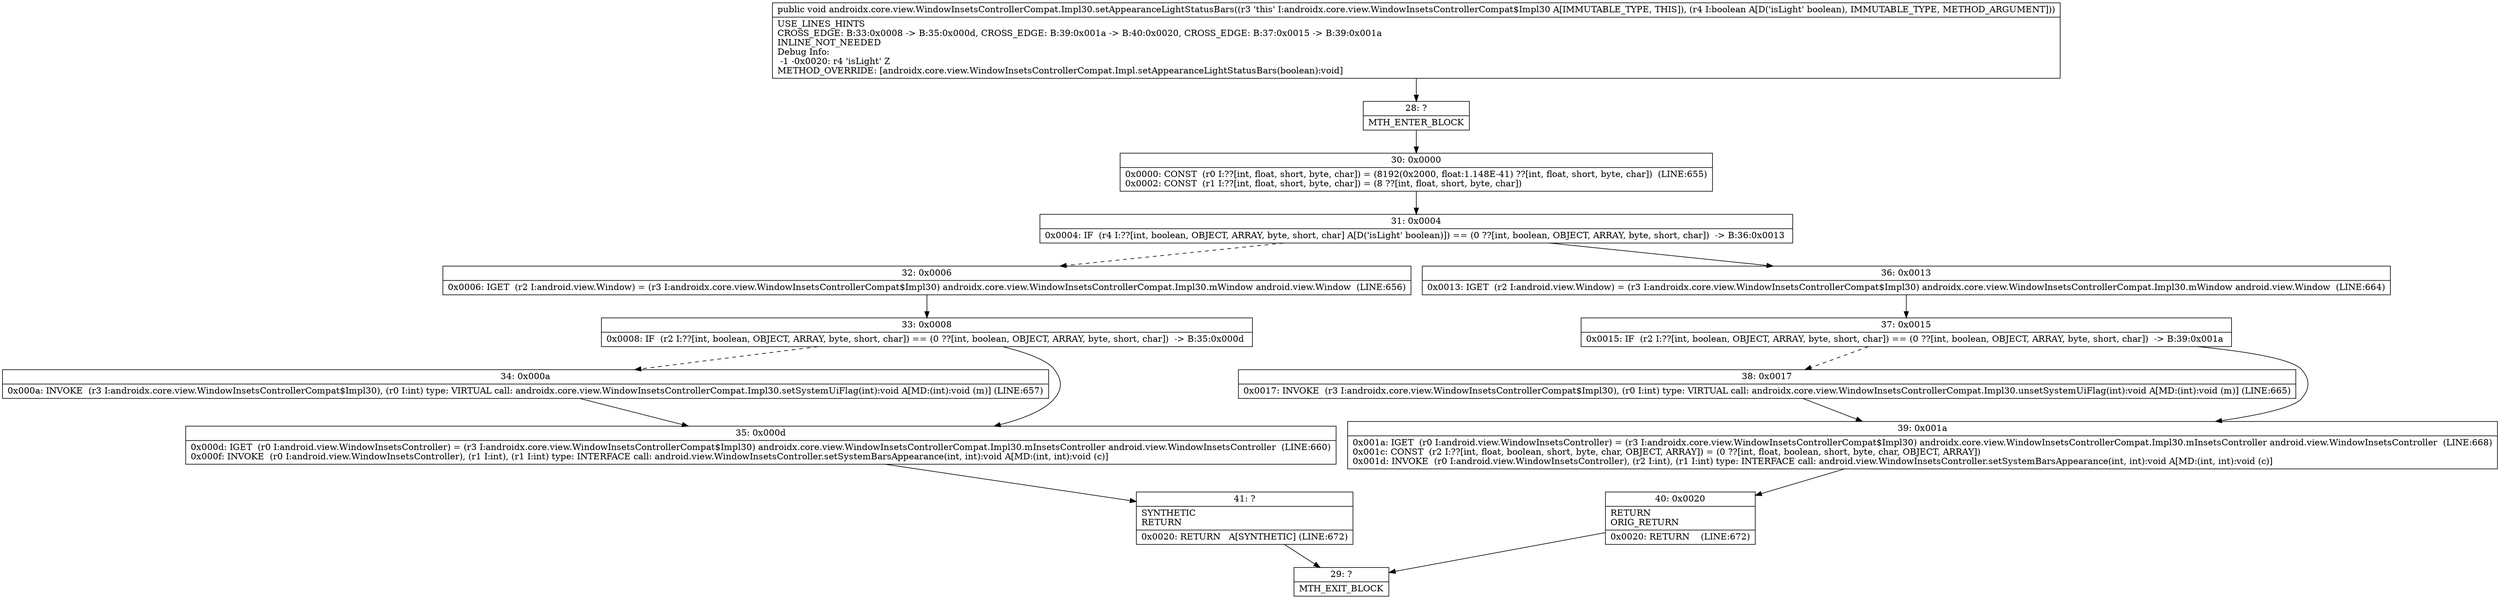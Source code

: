 digraph "CFG forandroidx.core.view.WindowInsetsControllerCompat.Impl30.setAppearanceLightStatusBars(Z)V" {
Node_28 [shape=record,label="{28\:\ ?|MTH_ENTER_BLOCK\l}"];
Node_30 [shape=record,label="{30\:\ 0x0000|0x0000: CONST  (r0 I:??[int, float, short, byte, char]) = (8192(0x2000, float:1.148E\-41) ??[int, float, short, byte, char])  (LINE:655)\l0x0002: CONST  (r1 I:??[int, float, short, byte, char]) = (8 ??[int, float, short, byte, char]) \l}"];
Node_31 [shape=record,label="{31\:\ 0x0004|0x0004: IF  (r4 I:??[int, boolean, OBJECT, ARRAY, byte, short, char] A[D('isLight' boolean)]) == (0 ??[int, boolean, OBJECT, ARRAY, byte, short, char])  \-\> B:36:0x0013 \l}"];
Node_32 [shape=record,label="{32\:\ 0x0006|0x0006: IGET  (r2 I:android.view.Window) = (r3 I:androidx.core.view.WindowInsetsControllerCompat$Impl30) androidx.core.view.WindowInsetsControllerCompat.Impl30.mWindow android.view.Window  (LINE:656)\l}"];
Node_33 [shape=record,label="{33\:\ 0x0008|0x0008: IF  (r2 I:??[int, boolean, OBJECT, ARRAY, byte, short, char]) == (0 ??[int, boolean, OBJECT, ARRAY, byte, short, char])  \-\> B:35:0x000d \l}"];
Node_34 [shape=record,label="{34\:\ 0x000a|0x000a: INVOKE  (r3 I:androidx.core.view.WindowInsetsControllerCompat$Impl30), (r0 I:int) type: VIRTUAL call: androidx.core.view.WindowInsetsControllerCompat.Impl30.setSystemUiFlag(int):void A[MD:(int):void (m)] (LINE:657)\l}"];
Node_35 [shape=record,label="{35\:\ 0x000d|0x000d: IGET  (r0 I:android.view.WindowInsetsController) = (r3 I:androidx.core.view.WindowInsetsControllerCompat$Impl30) androidx.core.view.WindowInsetsControllerCompat.Impl30.mInsetsController android.view.WindowInsetsController  (LINE:660)\l0x000f: INVOKE  (r0 I:android.view.WindowInsetsController), (r1 I:int), (r1 I:int) type: INTERFACE call: android.view.WindowInsetsController.setSystemBarsAppearance(int, int):void A[MD:(int, int):void (c)]\l}"];
Node_41 [shape=record,label="{41\:\ ?|SYNTHETIC\lRETURN\l|0x0020: RETURN   A[SYNTHETIC] (LINE:672)\l}"];
Node_29 [shape=record,label="{29\:\ ?|MTH_EXIT_BLOCK\l}"];
Node_36 [shape=record,label="{36\:\ 0x0013|0x0013: IGET  (r2 I:android.view.Window) = (r3 I:androidx.core.view.WindowInsetsControllerCompat$Impl30) androidx.core.view.WindowInsetsControllerCompat.Impl30.mWindow android.view.Window  (LINE:664)\l}"];
Node_37 [shape=record,label="{37\:\ 0x0015|0x0015: IF  (r2 I:??[int, boolean, OBJECT, ARRAY, byte, short, char]) == (0 ??[int, boolean, OBJECT, ARRAY, byte, short, char])  \-\> B:39:0x001a \l}"];
Node_38 [shape=record,label="{38\:\ 0x0017|0x0017: INVOKE  (r3 I:androidx.core.view.WindowInsetsControllerCompat$Impl30), (r0 I:int) type: VIRTUAL call: androidx.core.view.WindowInsetsControllerCompat.Impl30.unsetSystemUiFlag(int):void A[MD:(int):void (m)] (LINE:665)\l}"];
Node_39 [shape=record,label="{39\:\ 0x001a|0x001a: IGET  (r0 I:android.view.WindowInsetsController) = (r3 I:androidx.core.view.WindowInsetsControllerCompat$Impl30) androidx.core.view.WindowInsetsControllerCompat.Impl30.mInsetsController android.view.WindowInsetsController  (LINE:668)\l0x001c: CONST  (r2 I:??[int, float, boolean, short, byte, char, OBJECT, ARRAY]) = (0 ??[int, float, boolean, short, byte, char, OBJECT, ARRAY]) \l0x001d: INVOKE  (r0 I:android.view.WindowInsetsController), (r2 I:int), (r1 I:int) type: INTERFACE call: android.view.WindowInsetsController.setSystemBarsAppearance(int, int):void A[MD:(int, int):void (c)]\l}"];
Node_40 [shape=record,label="{40\:\ 0x0020|RETURN\lORIG_RETURN\l|0x0020: RETURN    (LINE:672)\l}"];
MethodNode[shape=record,label="{public void androidx.core.view.WindowInsetsControllerCompat.Impl30.setAppearanceLightStatusBars((r3 'this' I:androidx.core.view.WindowInsetsControllerCompat$Impl30 A[IMMUTABLE_TYPE, THIS]), (r4 I:boolean A[D('isLight' boolean), IMMUTABLE_TYPE, METHOD_ARGUMENT]))  | USE_LINES_HINTS\lCROSS_EDGE: B:33:0x0008 \-\> B:35:0x000d, CROSS_EDGE: B:39:0x001a \-\> B:40:0x0020, CROSS_EDGE: B:37:0x0015 \-\> B:39:0x001a\lINLINE_NOT_NEEDED\lDebug Info:\l  \-1 \-0x0020: r4 'isLight' Z\lMETHOD_OVERRIDE: [androidx.core.view.WindowInsetsControllerCompat.Impl.setAppearanceLightStatusBars(boolean):void]\l}"];
MethodNode -> Node_28;Node_28 -> Node_30;
Node_30 -> Node_31;
Node_31 -> Node_32[style=dashed];
Node_31 -> Node_36;
Node_32 -> Node_33;
Node_33 -> Node_34[style=dashed];
Node_33 -> Node_35;
Node_34 -> Node_35;
Node_35 -> Node_41;
Node_41 -> Node_29;
Node_36 -> Node_37;
Node_37 -> Node_38[style=dashed];
Node_37 -> Node_39;
Node_38 -> Node_39;
Node_39 -> Node_40;
Node_40 -> Node_29;
}

